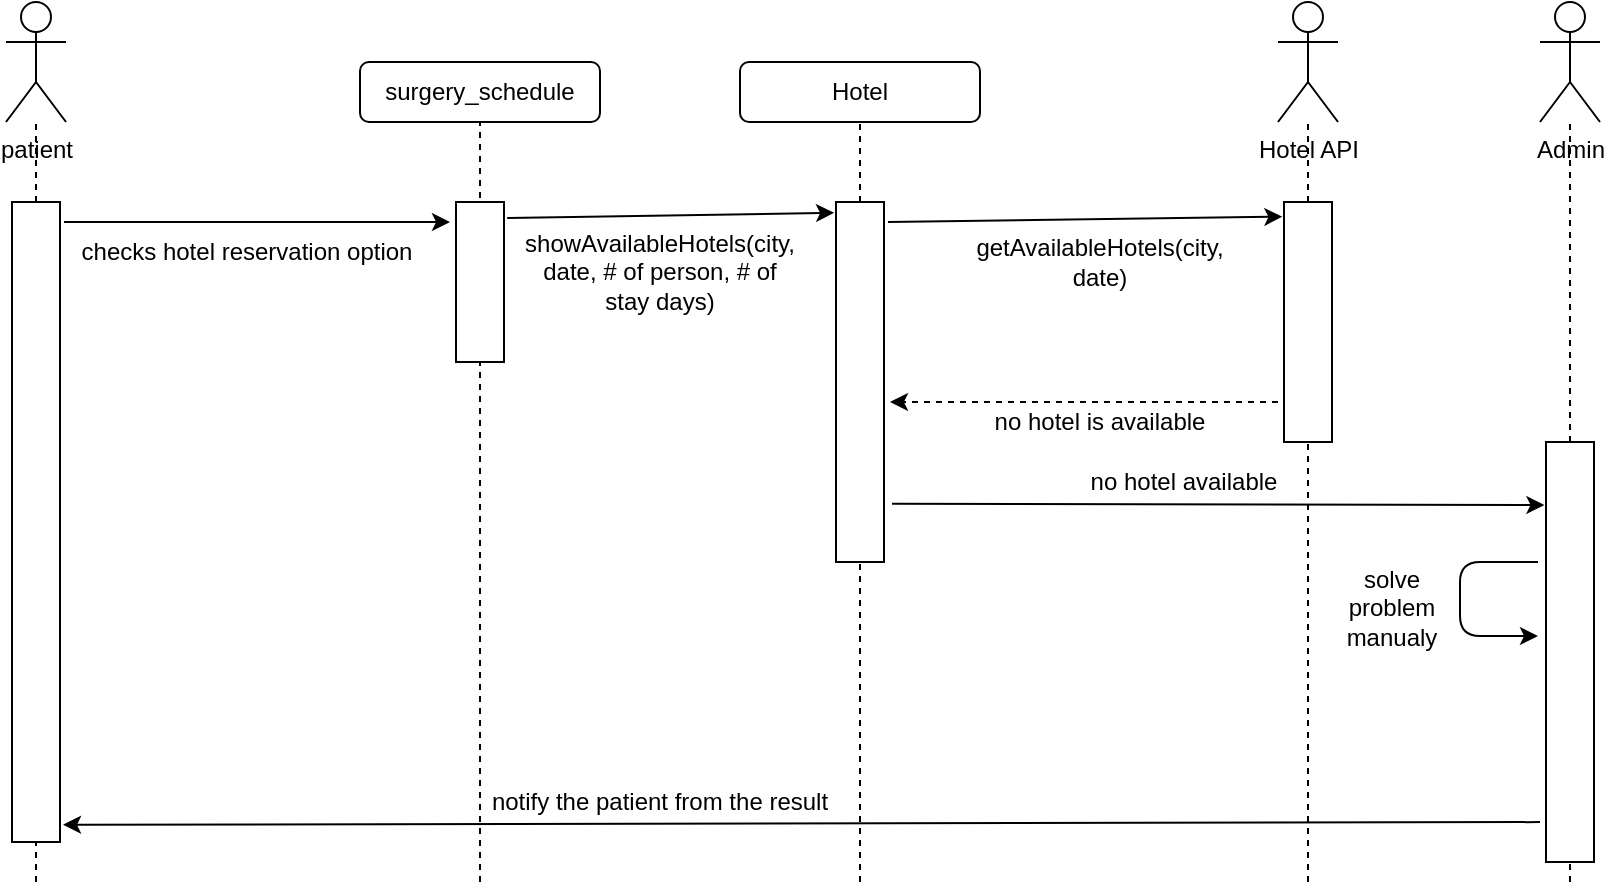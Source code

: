<mxfile version="12.4.2" type="device" pages="1"><diagram id="jRuwfHv_eh1ip05_0qgy" name="Page-1"><mxGraphModel dx="934" dy="503" grid="1" gridSize="10" guides="1" tooltips="1" connect="1" arrows="1" fold="1" page="1" pageScale="1" pageWidth="850" pageHeight="1100" math="0" shadow="0"><root><mxCell id="0"/><mxCell id="1" parent="0"/><mxCell id="Aq3PMHRH-ZNbOdVg-iIM-1" value="patient" style="shape=umlActor;verticalLabelPosition=bottom;labelBackgroundColor=#ffffff;verticalAlign=top;html=1;outlineConnect=0;" parent="1" vertex="1"><mxGeometry x="43" y="80" width="30" height="60" as="geometry"/></mxCell><mxCell id="Aq3PMHRH-ZNbOdVg-iIM-8" value="" style="endArrow=none;dashed=1;html=1;" parent="1" source="Aq3PMHRH-ZNbOdVg-iIM-67" target="Aq3PMHRH-ZNbOdVg-iIM-1" edge="1"><mxGeometry width="50" height="50" relative="1" as="geometry"><mxPoint x="55" y="520" as="sourcePoint"/><mxPoint x="130" y="230" as="targetPoint"/></mxGeometry></mxCell><mxCell id="Aq3PMHRH-ZNbOdVg-iIM-10" value="" style="endArrow=none;dashed=1;html=1;entryX=0.5;entryY=1;entryDx=0;entryDy=0;" parent="1" edge="1" target="Aq3PMHRH-ZNbOdVg-iIM-66"><mxGeometry width="50" height="50" relative="1" as="geometry"><mxPoint x="280" y="520" as="sourcePoint"/><mxPoint x="225" y="140" as="targetPoint"/></mxGeometry></mxCell><mxCell id="Aq3PMHRH-ZNbOdVg-iIM-12" value="" style="endArrow=classic;html=1;" parent="1" edge="1"><mxGeometry width="50" height="50" relative="1" as="geometry"><mxPoint x="72" y="190" as="sourcePoint"/><mxPoint x="265" y="190" as="targetPoint"/></mxGeometry></mxCell><mxCell id="Aq3PMHRH-ZNbOdVg-iIM-14" value="checks hotel reservation option" style="text;html=1;align=center;verticalAlign=middle;resizable=0;points=[];;autosize=1;" parent="1" vertex="1"><mxGeometry x="73" y="195" width="180" height="20" as="geometry"/></mxCell><mxCell id="Aq3PMHRH-ZNbOdVg-iIM-17" value="" style="endArrow=none;dashed=1;html=1;entryX=0.5;entryY=1;entryDx=0;entryDy=0;" parent="1" target="Aq3PMHRH-ZNbOdVg-iIM-25" edge="1" source="xJdyTpfXucs7PL4aNxmI-12"><mxGeometry width="50" height="50" relative="1" as="geometry"><mxPoint x="470" y="520" as="sourcePoint"/><mxPoint x="370" y="410" as="targetPoint"/></mxGeometry></mxCell><mxCell id="Aq3PMHRH-ZNbOdVg-iIM-20" value="" style="endArrow=classic;html=1;exitX=1.066;exitY=0.1;exitDx=0;exitDy=0;exitPerimeter=0;entryX=-0.04;entryY=0.03;entryDx=0;entryDy=0;entryPerimeter=0;" parent="1" edge="1" target="xJdyTpfXucs7PL4aNxmI-12" source="xJdyTpfXucs7PL4aNxmI-10"><mxGeometry width="50" height="50" relative="1" as="geometry"><mxPoint x="310" y="190" as="sourcePoint"/><mxPoint x="410" y="180" as="targetPoint"/></mxGeometry></mxCell><mxCell id="Aq3PMHRH-ZNbOdVg-iIM-25" value="Hotel" style="rounded=1;whiteSpace=wrap;html=1;" parent="1" vertex="1"><mxGeometry x="410" y="110" width="120" height="30" as="geometry"/></mxCell><mxCell id="Aq3PMHRH-ZNbOdVg-iIM-26" value="showAvailableHotels(city, date, # of person, # of stay days)" style="text;html=1;strokeColor=none;fillColor=none;align=center;verticalAlign=middle;whiteSpace=wrap;rounded=0;" parent="1" vertex="1"><mxGeometry x="330" y="200" width="80" height="30" as="geometry"/></mxCell><mxCell id="Aq3PMHRH-ZNbOdVg-iIM-27" value="Hotel API" style="shape=umlActor;verticalLabelPosition=bottom;labelBackgroundColor=#ffffff;verticalAlign=top;html=1;outlineConnect=0;" parent="1" vertex="1"><mxGeometry x="679" y="80" width="30" height="60" as="geometry"/></mxCell><mxCell id="Aq3PMHRH-ZNbOdVg-iIM-29" value="" style="endArrow=none;dashed=1;html=1;" parent="1" target="Aq3PMHRH-ZNbOdVg-iIM-27" edge="1" source="xJdyTpfXucs7PL4aNxmI-16"><mxGeometry width="50" height="50" relative="1" as="geometry"><mxPoint x="694" y="520" as="sourcePoint"/><mxPoint x="694" y="180" as="targetPoint"/><Array as="points"/></mxGeometry></mxCell><mxCell id="Aq3PMHRH-ZNbOdVg-iIM-30" value="" style="endArrow=classic;html=1;entryX=-0.034;entryY=0.061;entryDx=0;entryDy=0;entryPerimeter=0;" parent="1" edge="1" target="xJdyTpfXucs7PL4aNxmI-16"><mxGeometry width="50" height="50" relative="1" as="geometry"><mxPoint x="484" y="190" as="sourcePoint"/><mxPoint x="664" y="190" as="targetPoint"/></mxGeometry></mxCell><mxCell id="Aq3PMHRH-ZNbOdVg-iIM-31" value="getAvailableHotels(city, date)" style="text;html=1;strokeColor=none;fillColor=none;align=center;verticalAlign=middle;whiteSpace=wrap;rounded=0;" parent="1" vertex="1"><mxGeometry x="570" y="200" width="40" height="20" as="geometry"/></mxCell><mxCell id="Aq3PMHRH-ZNbOdVg-iIM-32" value="" style="endArrow=classic;html=1;dashed=1;" parent="1" edge="1"><mxGeometry width="50" height="50" relative="1" as="geometry"><mxPoint x="679" y="280" as="sourcePoint"/><mxPoint x="485" y="280" as="targetPoint"/></mxGeometry></mxCell><mxCell id="Aq3PMHRH-ZNbOdVg-iIM-66" value="surgery_schedule" style="rounded=1;whiteSpace=wrap;html=1;" parent="1" vertex="1"><mxGeometry x="220" y="110" width="120" height="30" as="geometry"/></mxCell><mxCell id="Aq3PMHRH-ZNbOdVg-iIM-67" value="" style="rounded=0;whiteSpace=wrap;html=1;" parent="1" vertex="1"><mxGeometry x="46" y="180" width="24" height="320" as="geometry"/></mxCell><mxCell id="Aq3PMHRH-ZNbOdVg-iIM-68" value="" style="endArrow=none;dashed=1;html=1;" parent="1" target="Aq3PMHRH-ZNbOdVg-iIM-67" edge="1"><mxGeometry width="50" height="50" relative="1" as="geometry"><mxPoint x="58" y="520" as="sourcePoint"/><mxPoint x="55" y="140" as="targetPoint"/></mxGeometry></mxCell><mxCell id="xJdyTpfXucs7PL4aNxmI-10" value="" style="rounded=0;whiteSpace=wrap;html=1;" vertex="1" parent="1"><mxGeometry x="268" y="180" width="24" height="80" as="geometry"/></mxCell><mxCell id="xJdyTpfXucs7PL4aNxmI-12" value="" style="rounded=0;whiteSpace=wrap;html=1;" vertex="1" parent="1"><mxGeometry x="458" y="180" width="24" height="180" as="geometry"/></mxCell><mxCell id="xJdyTpfXucs7PL4aNxmI-13" value="" style="endArrow=none;dashed=1;html=1;entryX=0.5;entryY=1;entryDx=0;entryDy=0;" edge="1" parent="1" target="xJdyTpfXucs7PL4aNxmI-12"><mxGeometry width="50" height="50" relative="1" as="geometry"><mxPoint x="470" y="520" as="sourcePoint"/><mxPoint x="470" y="140" as="targetPoint"/></mxGeometry></mxCell><mxCell id="xJdyTpfXucs7PL4aNxmI-17" value="" style="endArrow=none;dashed=1;html=1;" edge="1" parent="1" target="xJdyTpfXucs7PL4aNxmI-16"><mxGeometry width="50" height="50" relative="1" as="geometry"><mxPoint x="694" y="520" as="sourcePoint"/><mxPoint x="694" y="140" as="targetPoint"/><Array as="points"><mxPoint x="694" y="260"/></Array></mxGeometry></mxCell><mxCell id="xJdyTpfXucs7PL4aNxmI-16" value="" style="rounded=0;whiteSpace=wrap;html=1;" vertex="1" parent="1"><mxGeometry x="682" y="180" width="24" height="120" as="geometry"/></mxCell><mxCell id="xJdyTpfXucs7PL4aNxmI-25" value="no hotel is available" style="text;html=1;strokeColor=none;fillColor=none;align=center;verticalAlign=middle;whiteSpace=wrap;rounded=0;" vertex="1" parent="1"><mxGeometry x="530" y="280" width="120" height="20" as="geometry"/></mxCell><mxCell id="xJdyTpfXucs7PL4aNxmI-26" value="Admin" style="shape=umlActor;verticalLabelPosition=bottom;labelBackgroundColor=#ffffff;verticalAlign=top;html=1;outlineConnect=0;" vertex="1" parent="1"><mxGeometry x="810" y="80" width="30" height="60" as="geometry"/></mxCell><mxCell id="xJdyTpfXucs7PL4aNxmI-27" value="" style="endArrow=none;dashed=1;html=1;" edge="1" parent="1" source="xJdyTpfXucs7PL4aNxmI-31" target="xJdyTpfXucs7PL4aNxmI-26"><mxGeometry width="50" height="50" relative="1" as="geometry"><mxPoint x="825" y="520" as="sourcePoint"/><mxPoint x="810" y="270" as="targetPoint"/></mxGeometry></mxCell><mxCell id="xJdyTpfXucs7PL4aNxmI-28" value="" style="endArrow=classic;html=1;exitX=1.167;exitY=0.838;exitDx=0;exitDy=0;entryX=-0.033;entryY=0.15;entryDx=0;entryDy=0;entryPerimeter=0;exitPerimeter=0;" edge="1" parent="1" source="xJdyTpfXucs7PL4aNxmI-12" target="xJdyTpfXucs7PL4aNxmI-31"><mxGeometry width="50" height="50" relative="1" as="geometry"><mxPoint x="540" y="390" as="sourcePoint"/><mxPoint x="800" y="330" as="targetPoint"/></mxGeometry></mxCell><mxCell id="xJdyTpfXucs7PL4aNxmI-29" value="no hotel available" style="text;html=1;strokeColor=none;fillColor=none;align=center;verticalAlign=middle;whiteSpace=wrap;rounded=0;" vertex="1" parent="1"><mxGeometry x="582" y="310" width="100" height="20" as="geometry"/></mxCell><mxCell id="xJdyTpfXucs7PL4aNxmI-31" value="" style="rounded=0;whiteSpace=wrap;html=1;" vertex="1" parent="1"><mxGeometry x="813" y="300" width="24" height="210" as="geometry"/></mxCell><mxCell id="xJdyTpfXucs7PL4aNxmI-32" value="" style="endArrow=none;dashed=1;html=1;" edge="1" parent="1" target="xJdyTpfXucs7PL4aNxmI-31"><mxGeometry width="50" height="50" relative="1" as="geometry"><mxPoint x="825.0" y="520" as="sourcePoint"/><mxPoint x="825.0" y="140" as="targetPoint"/></mxGeometry></mxCell><mxCell id="xJdyTpfXucs7PL4aNxmI-33" value="" style="endArrow=classic;html=1;" edge="1" parent="1"><mxGeometry width="50" height="50" relative="1" as="geometry"><mxPoint x="809" y="360" as="sourcePoint"/><mxPoint x="809" y="397" as="targetPoint"/><Array as="points"><mxPoint x="770" y="360"/><mxPoint x="770" y="397"/></Array></mxGeometry></mxCell><mxCell id="xJdyTpfXucs7PL4aNxmI-34" value="solve problem manualy" style="text;html=1;strokeColor=none;fillColor=none;align=center;verticalAlign=middle;whiteSpace=wrap;rounded=0;" vertex="1" parent="1"><mxGeometry x="709" y="372.5" width="54" height="20" as="geometry"/></mxCell><mxCell id="xJdyTpfXucs7PL4aNxmI-35" value="" style="endArrow=classic;html=1;exitX=-0.125;exitY=0.905;exitDx=0;exitDy=0;exitPerimeter=0;entryX=1.063;entryY=0.973;entryDx=0;entryDy=0;entryPerimeter=0;" edge="1" parent="1" source="xJdyTpfXucs7PL4aNxmI-31" target="Aq3PMHRH-ZNbOdVg-iIM-67"><mxGeometry width="50" height="50" relative="1" as="geometry"><mxPoint x="590" y="470" as="sourcePoint"/><mxPoint x="640" y="420" as="targetPoint"/></mxGeometry></mxCell><mxCell id="xJdyTpfXucs7PL4aNxmI-36" value="notify the patient from the result" style="text;html=1;strokeColor=none;fillColor=none;align=center;verticalAlign=middle;whiteSpace=wrap;rounded=0;" vertex="1" parent="1"><mxGeometry x="280" y="470" width="180" height="20" as="geometry"/></mxCell></root></mxGraphModel></diagram></mxfile>